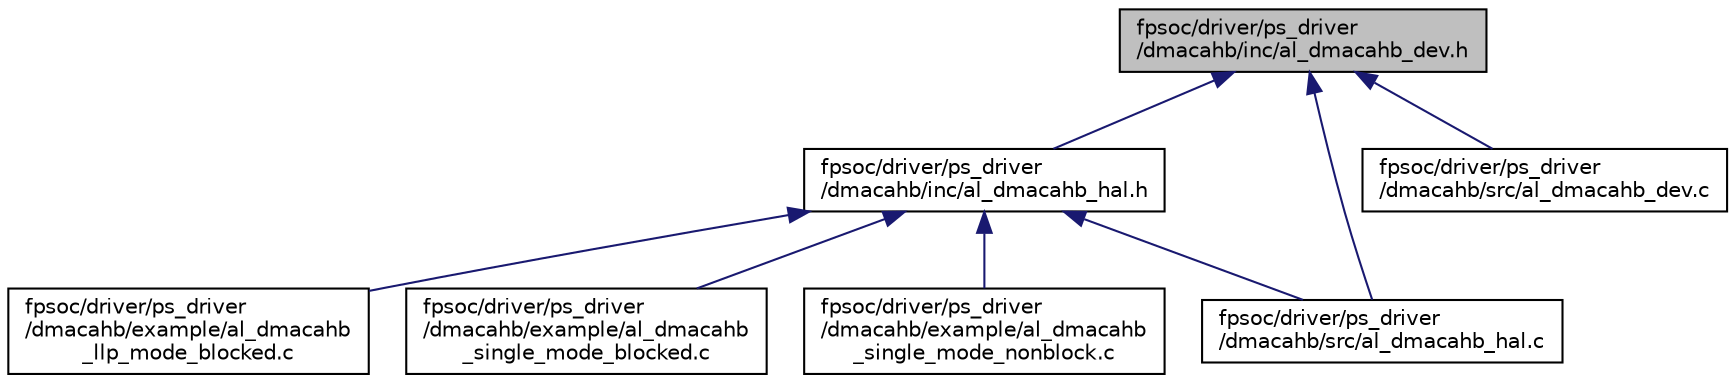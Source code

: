 digraph "fpsoc/driver/ps_driver/dmacahb/inc/al_dmacahb_dev.h"
{
  edge [fontname="Helvetica",fontsize="10",labelfontname="Helvetica",labelfontsize="10"];
  node [fontname="Helvetica",fontsize="10",shape=record];
  Node4 [label="fpsoc/driver/ps_driver\l/dmacahb/inc/al_dmacahb_dev.h",height=0.2,width=0.4,color="black", fillcolor="grey75", style="filled", fontcolor="black"];
  Node4 -> Node5 [dir="back",color="midnightblue",fontsize="10",style="solid",fontname="Helvetica"];
  Node5 [label="fpsoc/driver/ps_driver\l/dmacahb/inc/al_dmacahb_hal.h",height=0.2,width=0.4,color="black", fillcolor="white", style="filled",URL="$al__dmacahb__hal_8h.html"];
  Node5 -> Node6 [dir="back",color="midnightblue",fontsize="10",style="solid",fontname="Helvetica"];
  Node6 [label="fpsoc/driver/ps_driver\l/dmacahb/example/al_dmacahb\l_llp_mode_blocked.c",height=0.2,width=0.4,color="black", fillcolor="white", style="filled",URL="$al__dmacahb__llp__mode__blocked_8c.html",tooltip="dmac ahb llp mode blocked example "];
  Node5 -> Node7 [dir="back",color="midnightblue",fontsize="10",style="solid",fontname="Helvetica"];
  Node7 [label="fpsoc/driver/ps_driver\l/dmacahb/example/al_dmacahb\l_single_mode_blocked.c",height=0.2,width=0.4,color="black", fillcolor="white", style="filled",URL="$al__dmacahb__single__mode__blocked_8c.html",tooltip="dmac ahb single mode blocked example "];
  Node5 -> Node8 [dir="back",color="midnightblue",fontsize="10",style="solid",fontname="Helvetica"];
  Node8 [label="fpsoc/driver/ps_driver\l/dmacahb/example/al_dmacahb\l_single_mode_nonblock.c",height=0.2,width=0.4,color="black", fillcolor="white", style="filled",URL="$al__dmacahb__single__mode__nonblock_8c.html",tooltip="dmac ahb single mode non-block example "];
  Node5 -> Node9 [dir="back",color="midnightblue",fontsize="10",style="solid",fontname="Helvetica"];
  Node9 [label="fpsoc/driver/ps_driver\l/dmacahb/src/al_dmacahb_hal.c",height=0.2,width=0.4,color="black", fillcolor="white", style="filled",URL="$al__dmacahb__hal_8c.html"];
  Node4 -> Node10 [dir="back",color="midnightblue",fontsize="10",style="solid",fontname="Helvetica"];
  Node10 [label="fpsoc/driver/ps_driver\l/dmacahb/src/al_dmacahb_dev.c",height=0.2,width=0.4,color="black", fillcolor="white", style="filled",URL="$al__dmacahb__dev_8c.html"];
  Node4 -> Node9 [dir="back",color="midnightblue",fontsize="10",style="solid",fontname="Helvetica"];
}
